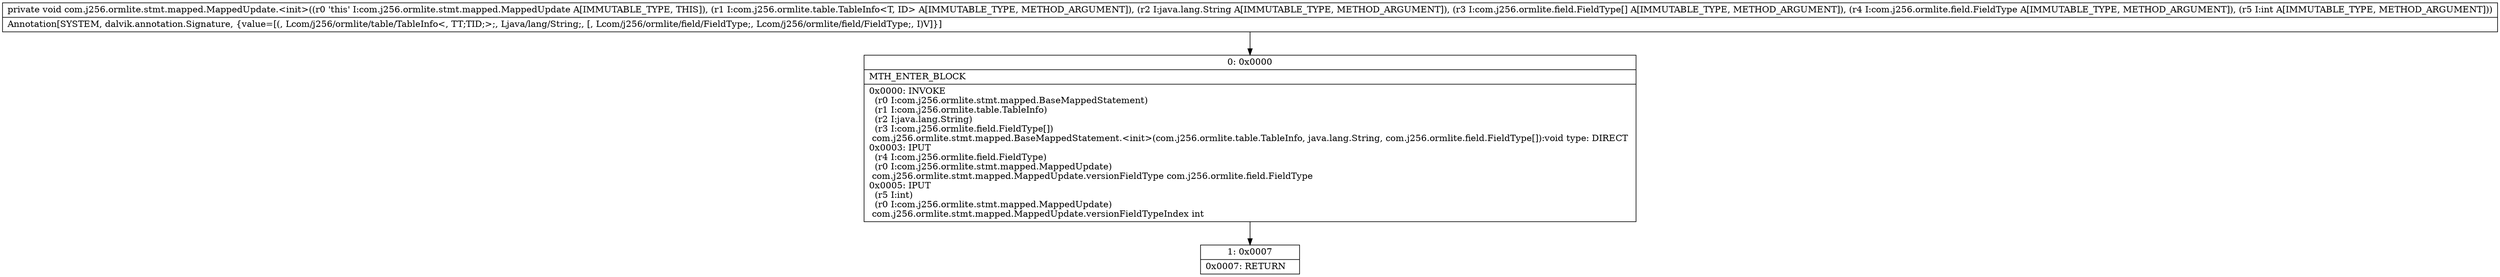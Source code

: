 digraph "CFG forcom.j256.ormlite.stmt.mapped.MappedUpdate.\<init\>(Lcom\/j256\/ormlite\/table\/TableInfo;Ljava\/lang\/String;[Lcom\/j256\/ormlite\/field\/FieldType;Lcom\/j256\/ormlite\/field\/FieldType;I)V" {
Node_0 [shape=record,label="{0\:\ 0x0000|MTH_ENTER_BLOCK\l|0x0000: INVOKE  \l  (r0 I:com.j256.ormlite.stmt.mapped.BaseMappedStatement)\l  (r1 I:com.j256.ormlite.table.TableInfo)\l  (r2 I:java.lang.String)\l  (r3 I:com.j256.ormlite.field.FieldType[])\l com.j256.ormlite.stmt.mapped.BaseMappedStatement.\<init\>(com.j256.ormlite.table.TableInfo, java.lang.String, com.j256.ormlite.field.FieldType[]):void type: DIRECT \l0x0003: IPUT  \l  (r4 I:com.j256.ormlite.field.FieldType)\l  (r0 I:com.j256.ormlite.stmt.mapped.MappedUpdate)\l com.j256.ormlite.stmt.mapped.MappedUpdate.versionFieldType com.j256.ormlite.field.FieldType \l0x0005: IPUT  \l  (r5 I:int)\l  (r0 I:com.j256.ormlite.stmt.mapped.MappedUpdate)\l com.j256.ormlite.stmt.mapped.MappedUpdate.versionFieldTypeIndex int \l}"];
Node_1 [shape=record,label="{1\:\ 0x0007|0x0007: RETURN   \l}"];
MethodNode[shape=record,label="{private void com.j256.ormlite.stmt.mapped.MappedUpdate.\<init\>((r0 'this' I:com.j256.ormlite.stmt.mapped.MappedUpdate A[IMMUTABLE_TYPE, THIS]), (r1 I:com.j256.ormlite.table.TableInfo\<T, ID\> A[IMMUTABLE_TYPE, METHOD_ARGUMENT]), (r2 I:java.lang.String A[IMMUTABLE_TYPE, METHOD_ARGUMENT]), (r3 I:com.j256.ormlite.field.FieldType[] A[IMMUTABLE_TYPE, METHOD_ARGUMENT]), (r4 I:com.j256.ormlite.field.FieldType A[IMMUTABLE_TYPE, METHOD_ARGUMENT]), (r5 I:int A[IMMUTABLE_TYPE, METHOD_ARGUMENT]))  | Annotation[SYSTEM, dalvik.annotation.Signature, \{value=[(, Lcom\/j256\/ormlite\/table\/TableInfo\<, TT;TID;\>;, Ljava\/lang\/String;, [, Lcom\/j256\/ormlite\/field\/FieldType;, Lcom\/j256\/ormlite\/field\/FieldType;, I)V]\}]\l}"];
MethodNode -> Node_0;
Node_0 -> Node_1;
}

